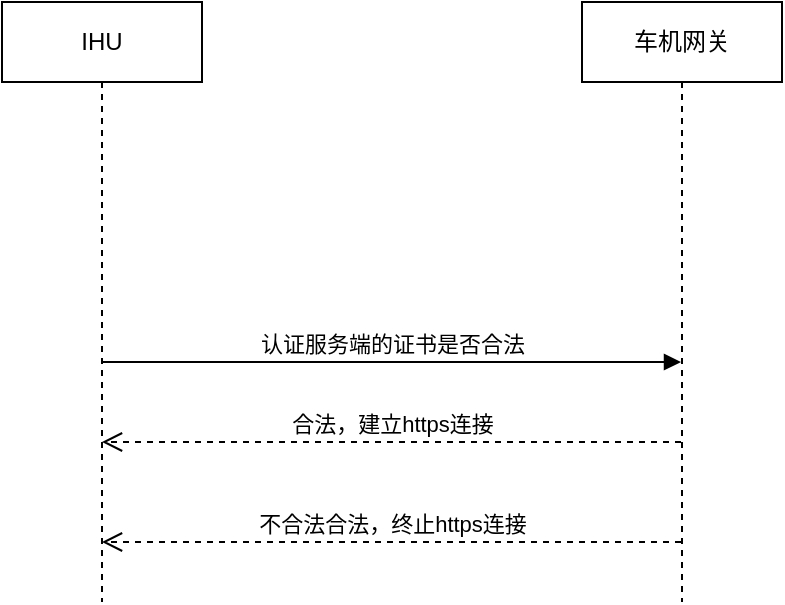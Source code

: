 <mxfile version="18.1.2" type="github"><diagram id="xaiPChTA4HPaZCwE5KPc" name="Page-1"><mxGraphModel dx="782" dy="388" grid="1" gridSize="10" guides="1" tooltips="1" connect="1" arrows="1" fold="1" page="1" pageScale="1" pageWidth="827" pageHeight="1169" math="0" shadow="0"><root><mxCell id="0"/><mxCell id="1" parent="0"/><mxCell id="N1QvwtrEurS7qMGd051R-1" value="IHU" style="shape=umlLifeline;perimeter=lifelinePerimeter;whiteSpace=wrap;html=1;container=1;collapsible=0;recursiveResize=0;outlineConnect=0;" vertex="1" parent="1"><mxGeometry x="210" y="20" width="100" height="300" as="geometry"/></mxCell><mxCell id="N1QvwtrEurS7qMGd051R-5" value="认证服务端的证书是否合法" style="html=1;verticalAlign=bottom;endArrow=block;rounded=0;" edge="1" parent="N1QvwtrEurS7qMGd051R-1" target="N1QvwtrEurS7qMGd051R-2"><mxGeometry width="80" relative="1" as="geometry"><mxPoint x="50" y="180" as="sourcePoint"/><mxPoint x="130" y="180" as="targetPoint"/></mxGeometry></mxCell><mxCell id="N1QvwtrEurS7qMGd051R-7" value="合法，建立https连接" style="html=1;verticalAlign=bottom;endArrow=open;dashed=1;endSize=8;rounded=0;" edge="1" parent="N1QvwtrEurS7qMGd051R-1" source="N1QvwtrEurS7qMGd051R-2"><mxGeometry relative="1" as="geometry"><mxPoint x="130" y="220" as="sourcePoint"/><mxPoint x="50" y="220" as="targetPoint"/></mxGeometry></mxCell><mxCell id="N1QvwtrEurS7qMGd051R-2" value="车机网关" style="shape=umlLifeline;perimeter=lifelinePerimeter;whiteSpace=wrap;html=1;container=1;collapsible=0;recursiveResize=0;outlineConnect=0;" vertex="1" parent="1"><mxGeometry x="500" y="20" width="100" height="300" as="geometry"/></mxCell><mxCell id="N1QvwtrEurS7qMGd051R-4" value="" style="shape=image;html=1;verticalAlign=top;verticalLabelPosition=bottom;labelBackgroundColor=#ffffff;imageAspect=0;aspect=fixed;image=https://cdn2.iconfinder.com/data/icons/whcompare-servers-web-hosting/50/ssl-certificate-128.png" vertex="1" parent="N1QvwtrEurS7qMGd051R-2"><mxGeometry x="30" y="90" width="50" height="50" as="geometry"/></mxCell><mxCell id="N1QvwtrEurS7qMGd051R-8" value="不合法合法，终止https连接" style="html=1;verticalAlign=bottom;endArrow=open;dashed=1;endSize=8;rounded=0;" edge="1" parent="1"><mxGeometry relative="1" as="geometry"><mxPoint x="549.5" y="290" as="sourcePoint"/><mxPoint x="260" y="290" as="targetPoint"/></mxGeometry></mxCell></root></mxGraphModel></diagram></mxfile>